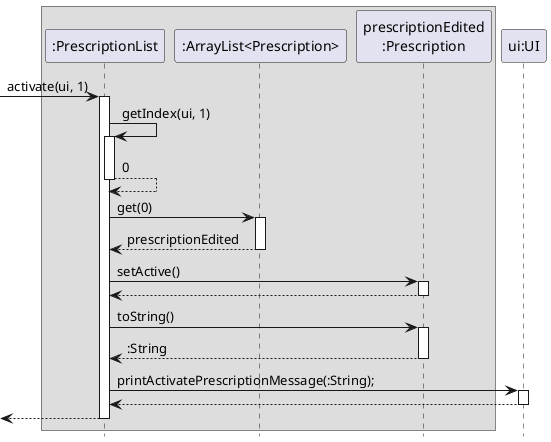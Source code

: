@startuml
hide footbox

box
participant ":PrescriptionList" as A
participant ":ArrayList<Prescription>" as C
participant "prescriptionEdited\n:Prescription" as B
end box

participant "ui:UI" as D

-> A : activate(ui, 1)
activate A

A -> A : getIndex(ui, 1)
activate A
return 0

A -> C : get(0)
activate C
return prescriptionEdited

A -> B : setActive()
activate B
return

A -> B : toString()
activate B
return :String

A -> D : printActivatePrescriptionMessage(:String);
activate D
return

return

@enduml